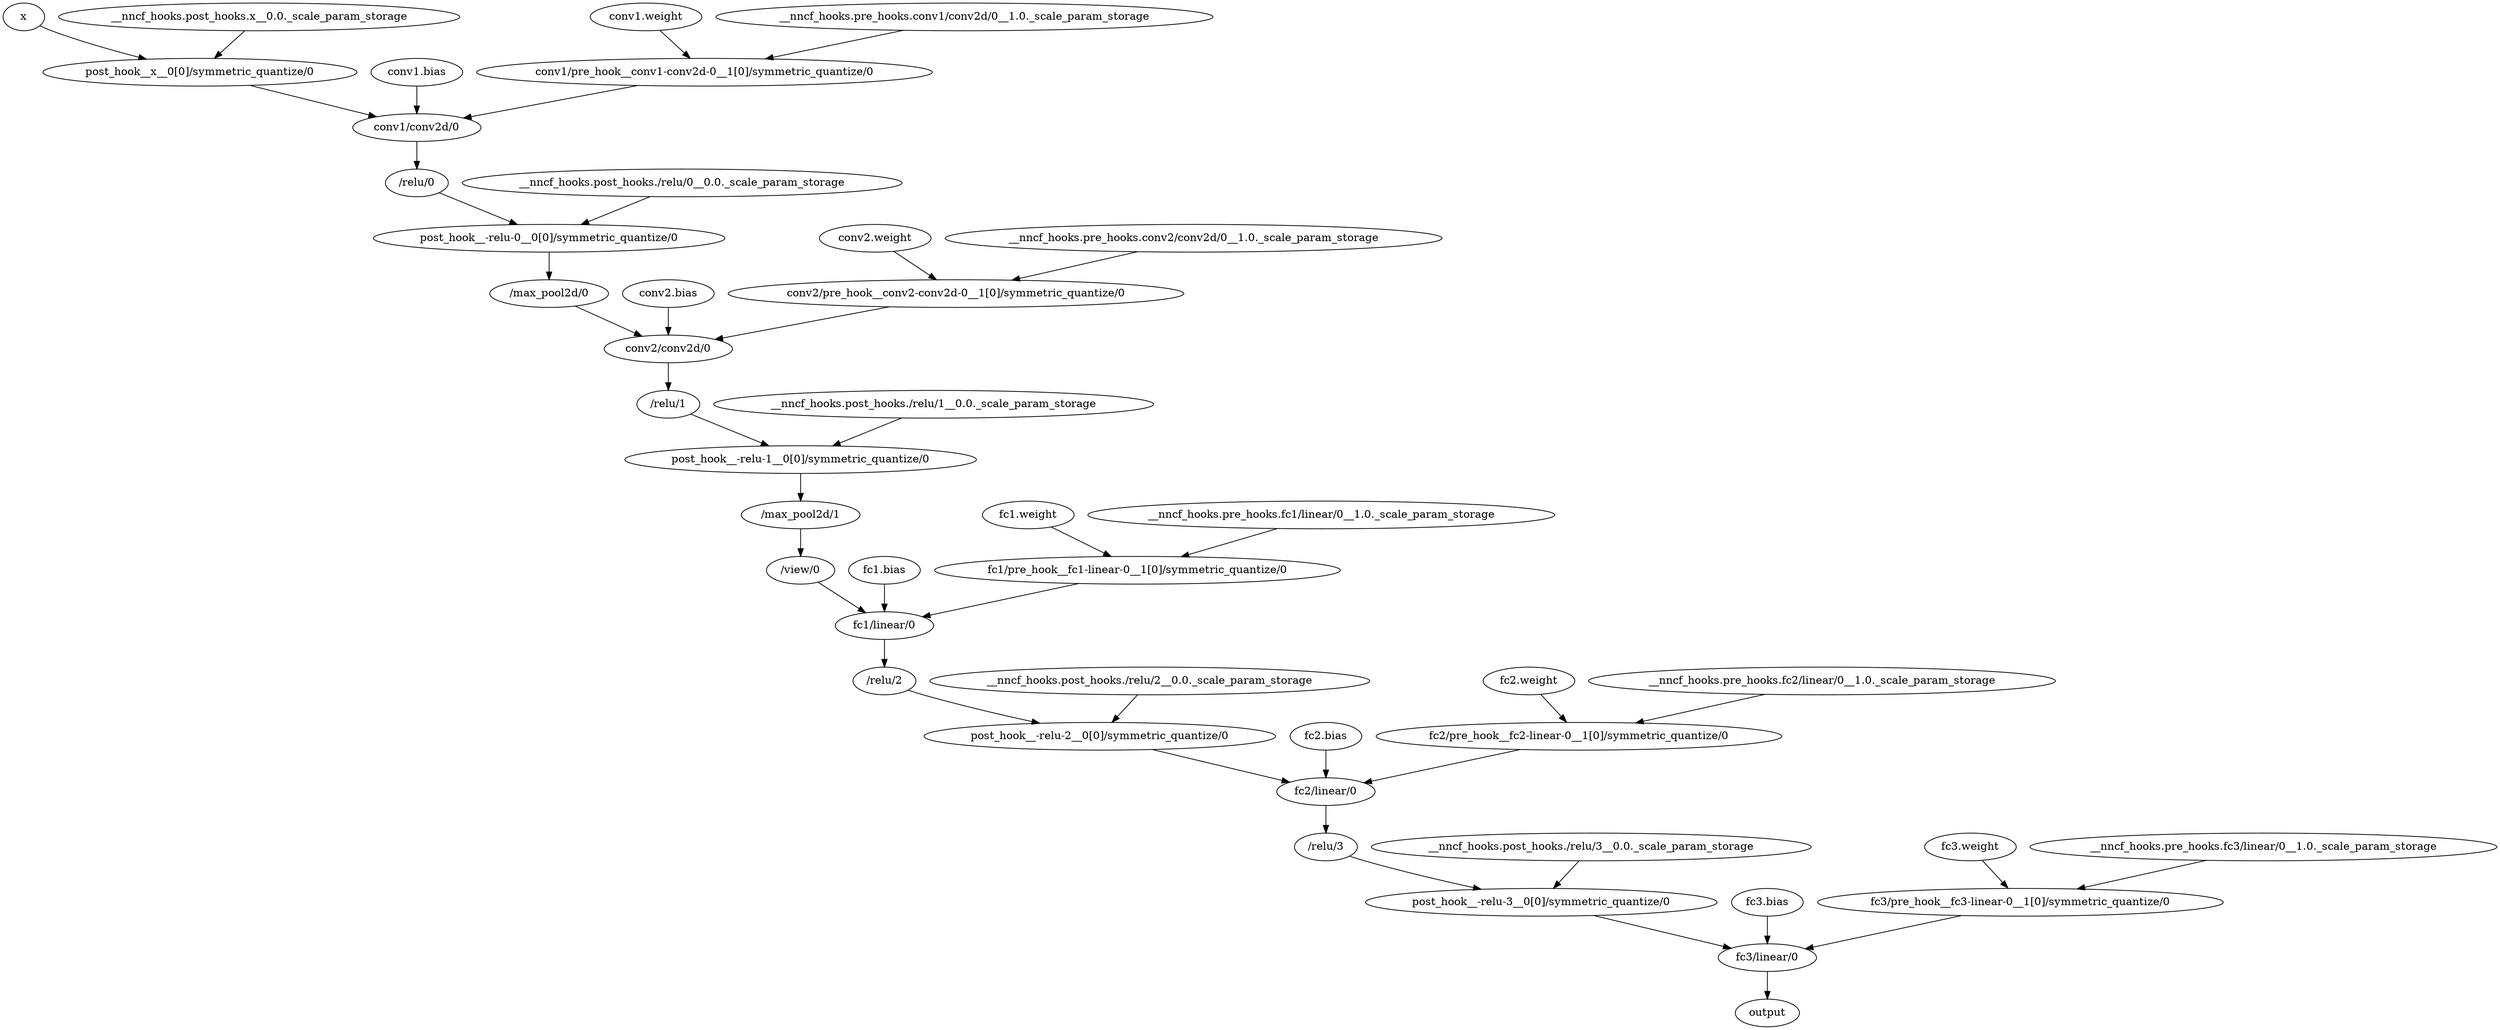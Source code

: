 strict digraph {
x [id=0, type="nncf_model_input", metatype=PTInputNoopMetatype];
"__nncf_hooks.post_hooks.x__0.0._scale_param_storage" [id=1, type="nncf_model_const", metatype=PTConstNoopMetatype];
"post_hook__x__0[0]/symmetric_quantize/0" [id=2, type="symmetric_quantize", metatype=UnknownMetatype];
"conv1.weight" [id=3, type="nncf_model_const", metatype=PTConstNoopMetatype];
"conv1.bias" [id=4, type="nncf_model_const", metatype=PTConstNoopMetatype];
"__nncf_hooks.pre_hooks.conv1/conv2d/0__1.0._scale_param_storage" [id=5, type="nncf_model_const", metatype=PTConstNoopMetatype];
"conv1/pre_hook__conv1-conv2d-0__1[0]/symmetric_quantize/0" [id=6, type="symmetric_quantize", metatype=UnknownMetatype];
"conv1/conv2d/0" [id=7, type=conv2d, metatype=PTConv2dMetatype];
"/relu/0" [id=8, type=relu, metatype=PTRELUMetatype];
"__nncf_hooks.post_hooks./relu/0__0.0._scale_param_storage" [id=9, type="nncf_model_const", metatype=PTConstNoopMetatype];
"post_hook__-relu-0__0[0]/symmetric_quantize/0" [id=10, type="symmetric_quantize", metatype=UnknownMetatype];
"/max_pool2d/0" [id=11, type="max_pool2d", metatype=PTMaxPool2dMetatype];
"conv2.weight" [id=12, type="nncf_model_const", metatype=PTConstNoopMetatype];
"conv2.bias" [id=13, type="nncf_model_const", metatype=PTConstNoopMetatype];
"__nncf_hooks.pre_hooks.conv2/conv2d/0__1.0._scale_param_storage" [id=14, type="nncf_model_const", metatype=PTConstNoopMetatype];
"conv2/pre_hook__conv2-conv2d-0__1[0]/symmetric_quantize/0" [id=15, type="symmetric_quantize", metatype=UnknownMetatype];
"conv2/conv2d/0" [id=16, type=conv2d, metatype=PTConv2dMetatype];
"/relu/1" [id=17, type=relu, metatype=PTRELUMetatype];
"__nncf_hooks.post_hooks./relu/1__0.0._scale_param_storage" [id=18, type="nncf_model_const", metatype=PTConstNoopMetatype];
"post_hook__-relu-1__0[0]/symmetric_quantize/0" [id=19, type="symmetric_quantize", metatype=UnknownMetatype];
"/max_pool2d/1" [id=20, type="max_pool2d", metatype=PTMaxPool2dMetatype];
"/view/0" [id=21, type=view, metatype=PTReshapeMetatype];
"fc1.weight" [id=22, type="nncf_model_const", metatype=PTConstNoopMetatype];
"fc1.bias" [id=23, type="nncf_model_const", metatype=PTConstNoopMetatype];
"__nncf_hooks.pre_hooks.fc1/linear/0__1.0._scale_param_storage" [id=24, type="nncf_model_const", metatype=PTConstNoopMetatype];
"fc1/pre_hook__fc1-linear-0__1[0]/symmetric_quantize/0" [id=25, type="symmetric_quantize", metatype=UnknownMetatype];
"fc1/linear/0" [id=26, type=linear, metatype=PTLinearMetatype];
"/relu/2" [id=27, type=relu, metatype=PTRELUMetatype];
"__nncf_hooks.post_hooks./relu/2__0.0._scale_param_storage" [id=28, type="nncf_model_const", metatype=PTConstNoopMetatype];
"post_hook__-relu-2__0[0]/symmetric_quantize/0" [id=29, type="symmetric_quantize", metatype=UnknownMetatype];
"fc2.weight" [id=30, type="nncf_model_const", metatype=PTConstNoopMetatype];
"fc2.bias" [id=31, type="nncf_model_const", metatype=PTConstNoopMetatype];
"__nncf_hooks.pre_hooks.fc2/linear/0__1.0._scale_param_storage" [id=32, type="nncf_model_const", metatype=PTConstNoopMetatype];
"fc2/pre_hook__fc2-linear-0__1[0]/symmetric_quantize/0" [id=33, type="symmetric_quantize", metatype=UnknownMetatype];
"fc2/linear/0" [id=34, type=linear, metatype=PTLinearMetatype];
"/relu/3" [id=35, type=relu, metatype=PTRELUMetatype];
"__nncf_hooks.post_hooks./relu/3__0.0._scale_param_storage" [id=36, type="nncf_model_const", metatype=PTConstNoopMetatype];
"post_hook__-relu-3__0[0]/symmetric_quantize/0" [id=37, type="symmetric_quantize", metatype=UnknownMetatype];
"fc3.weight" [id=38, type="nncf_model_const", metatype=PTConstNoopMetatype];
"fc3.bias" [id=39, type="nncf_model_const", metatype=PTConstNoopMetatype];
"__nncf_hooks.pre_hooks.fc3/linear/0__1.0._scale_param_storage" [id=40, type="nncf_model_const", metatype=PTConstNoopMetatype];
"fc3/pre_hook__fc3-linear-0__1[0]/symmetric_quantize/0" [id=41, type="symmetric_quantize", metatype=UnknownMetatype];
"fc3/linear/0" [id=42, type=linear, metatype=PTLinearMetatype];
output [id=43, type="nncf_model_output", metatype=PTOutputNoopMetatype];
x -> "post_hook__x__0[0]/symmetric_quantize/0" [dtype=float, shape="(1, 3, 32, 32)", out_port_id=0, in_port_id=0];
"__nncf_hooks.post_hooks.x__0.0._scale_param_storage" -> "post_hook__x__0[0]/symmetric_quantize/0" [dtype=float, shape="(1,)", out_port_id=0, in_port_id=4];
"post_hook__x__0[0]/symmetric_quantize/0" -> "conv1/conv2d/0" [dtype=float, shape="(1, 3, 32, 32)", out_port_id=0, in_port_id=0];
"conv1.weight" -> "conv1/pre_hook__conv1-conv2d-0__1[0]/symmetric_quantize/0" [dtype=float, shape="(6, 3, 5, 5)", out_port_id=0, in_port_id=0];
"conv1.bias" -> "conv1/conv2d/0" [dtype=float, shape="(6,)", out_port_id=0, in_port_id=2];
"__nncf_hooks.pre_hooks.conv1/conv2d/0__1.0._scale_param_storage" -> "conv1/pre_hook__conv1-conv2d-0__1[0]/symmetric_quantize/0" [dtype=float, shape="(6, 1, 1, 1)", out_port_id=0, in_port_id=4];
"conv1/pre_hook__conv1-conv2d-0__1[0]/symmetric_quantize/0" -> "conv1/conv2d/0" [dtype=float, shape="(6, 3, 5, 5)", out_port_id=0, in_port_id=1];
"conv1/conv2d/0" -> "/relu/0" [dtype=float, shape="(1, 6, 28, 28)", out_port_id=0, in_port_id=0];
"/relu/0" -> "post_hook__-relu-0__0[0]/symmetric_quantize/0" [dtype=float, shape="(1, 6, 28, 28)", out_port_id=0, in_port_id=0];
"__nncf_hooks.post_hooks./relu/0__0.0._scale_param_storage" -> "post_hook__-relu-0__0[0]/symmetric_quantize/0" [dtype=float, shape="(1,)", out_port_id=0, in_port_id=4];
"post_hook__-relu-0__0[0]/symmetric_quantize/0" -> "/max_pool2d/0" [dtype=float, shape="(1, 6, 28, 28)", out_port_id=0, in_port_id=0];
"/max_pool2d/0" -> "conv2/conv2d/0" [dtype=float, shape="(1, 6, 14, 14)", out_port_id=0, in_port_id=0];
"conv2.weight" -> "conv2/pre_hook__conv2-conv2d-0__1[0]/symmetric_quantize/0" [dtype=float, shape="(16, 6, 5, 5)", out_port_id=0, in_port_id=0];
"conv2.bias" -> "conv2/conv2d/0" [dtype=float, shape="(16,)", out_port_id=0, in_port_id=2];
"__nncf_hooks.pre_hooks.conv2/conv2d/0__1.0._scale_param_storage" -> "conv2/pre_hook__conv2-conv2d-0__1[0]/symmetric_quantize/0" [dtype=float, shape="(16, 1, 1, 1)", out_port_id=0, in_port_id=4];
"conv2/pre_hook__conv2-conv2d-0__1[0]/symmetric_quantize/0" -> "conv2/conv2d/0" [dtype=float, shape="(16, 6, 5, 5)", out_port_id=0, in_port_id=1];
"conv2/conv2d/0" -> "/relu/1" [dtype=float, shape="(1, 16, 10, 10)", out_port_id=0, in_port_id=0];
"/relu/1" -> "post_hook__-relu-1__0[0]/symmetric_quantize/0" [dtype=float, shape="(1, 16, 10, 10)", out_port_id=0, in_port_id=0];
"__nncf_hooks.post_hooks./relu/1__0.0._scale_param_storage" -> "post_hook__-relu-1__0[0]/symmetric_quantize/0" [dtype=float, shape="(1,)", out_port_id=0, in_port_id=4];
"post_hook__-relu-1__0[0]/symmetric_quantize/0" -> "/max_pool2d/1" [dtype=float, shape="(1, 16, 10, 10)", out_port_id=0, in_port_id=0];
"/max_pool2d/1" -> "/view/0" [dtype=float, shape="(1, 16, 5, 5)", out_port_id=0, in_port_id=0];
"/view/0" -> "fc1/linear/0" [dtype=float, shape="(1, 400)", out_port_id=0, in_port_id=0];
"fc1.weight" -> "fc1/pre_hook__fc1-linear-0__1[0]/symmetric_quantize/0" [dtype=float, shape="(120, 400)", out_port_id=0, in_port_id=0];
"fc1.bias" -> "fc1/linear/0" [dtype=float, shape="(120,)", out_port_id=0, in_port_id=2];
"__nncf_hooks.pre_hooks.fc1/linear/0__1.0._scale_param_storage" -> "fc1/pre_hook__fc1-linear-0__1[0]/symmetric_quantize/0" [dtype=float, shape="(120, 1)", out_port_id=0, in_port_id=4];
"fc1/pre_hook__fc1-linear-0__1[0]/symmetric_quantize/0" -> "fc1/linear/0" [dtype=float, shape="(120, 400)", out_port_id=0, in_port_id=1];
"fc1/linear/0" -> "/relu/2" [dtype=float, shape="(1, 120)", out_port_id=0, in_port_id=0];
"/relu/2" -> "post_hook__-relu-2__0[0]/symmetric_quantize/0" [dtype=float, shape="(1, 120)", out_port_id=0, in_port_id=0];
"__nncf_hooks.post_hooks./relu/2__0.0._scale_param_storage" -> "post_hook__-relu-2__0[0]/symmetric_quantize/0" [dtype=float, shape="(1,)", out_port_id=0, in_port_id=4];
"post_hook__-relu-2__0[0]/symmetric_quantize/0" -> "fc2/linear/0" [dtype=float, shape="(1, 120)", out_port_id=0, in_port_id=0];
"fc2.weight" -> "fc2/pre_hook__fc2-linear-0__1[0]/symmetric_quantize/0" [dtype=float, shape="(84, 120)", out_port_id=0, in_port_id=0];
"fc2.bias" -> "fc2/linear/0" [dtype=float, shape="(84,)", out_port_id=0, in_port_id=2];
"__nncf_hooks.pre_hooks.fc2/linear/0__1.0._scale_param_storage" -> "fc2/pre_hook__fc2-linear-0__1[0]/symmetric_quantize/0" [dtype=float, shape="(84, 1)", out_port_id=0, in_port_id=4];
"fc2/pre_hook__fc2-linear-0__1[0]/symmetric_quantize/0" -> "fc2/linear/0" [dtype=float, shape="(84, 120)", out_port_id=0, in_port_id=1];
"fc2/linear/0" -> "/relu/3" [dtype=float, shape="(1, 84)", out_port_id=0, in_port_id=0];
"/relu/3" -> "post_hook__-relu-3__0[0]/symmetric_quantize/0" [dtype=float, shape="(1, 84)", out_port_id=0, in_port_id=0];
"__nncf_hooks.post_hooks./relu/3__0.0._scale_param_storage" -> "post_hook__-relu-3__0[0]/symmetric_quantize/0" [dtype=float, shape="(1,)", out_port_id=0, in_port_id=4];
"post_hook__-relu-3__0[0]/symmetric_quantize/0" -> "fc3/linear/0" [dtype=float, shape="(1, 84)", out_port_id=0, in_port_id=0];
"fc3.weight" -> "fc3/pre_hook__fc3-linear-0__1[0]/symmetric_quantize/0" [dtype=float, shape="(10, 84)", out_port_id=0, in_port_id=0];
"fc3.bias" -> "fc3/linear/0" [dtype=float, shape="(10,)", out_port_id=0, in_port_id=2];
"__nncf_hooks.pre_hooks.fc3/linear/0__1.0._scale_param_storage" -> "fc3/pre_hook__fc3-linear-0__1[0]/symmetric_quantize/0" [dtype=float, shape="(10, 1)", out_port_id=0, in_port_id=4];
"fc3/pre_hook__fc3-linear-0__1[0]/symmetric_quantize/0" -> "fc3/linear/0" [dtype=float, shape="(10, 84)", out_port_id=0, in_port_id=1];
"fc3/linear/0" -> output [dtype=float, shape="(1, 10)", out_port_id=0, in_port_id=0];
}
